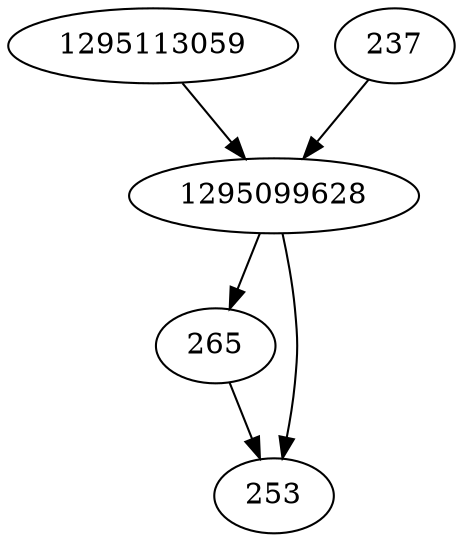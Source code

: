 strict digraph  {
1295113059;
265;
1295099628;
237;
253;
1295113059 -> 1295099628;
265 -> 253;
1295099628 -> 253;
1295099628 -> 265;
237 -> 1295099628;
}
